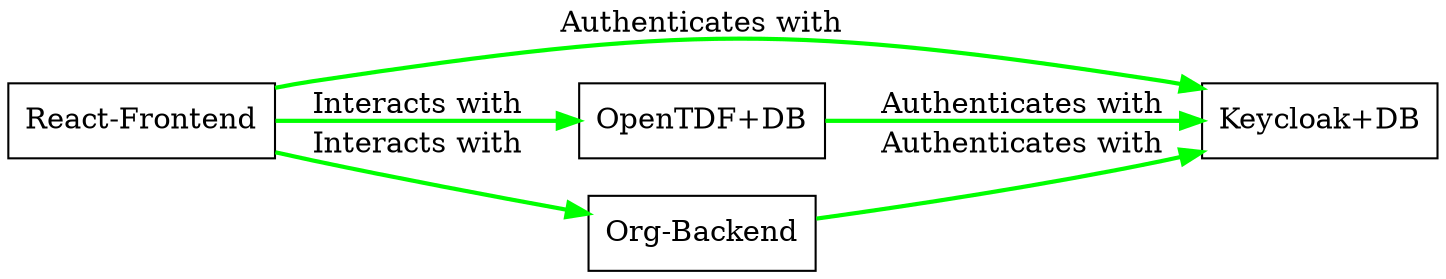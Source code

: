 digraph Architecture {
    rankdir=LR;
    node [shape=box];

    // Components
    Keycloak [label="Keycloak+DB"];
    OpenTDF [label="OpenTDF+DB"];
    OrgBackend [label="Org-Backend"];
    ReactFrontend [label="React-Frontend"];

    // Connections with colors
    OpenTDF -> Keycloak [label="Authenticates with" color=green penwidth=2];
    OrgBackend -> Keycloak [label="Authenticates with" color=green penwidth=2];
    ReactFrontend -> Keycloak [label="Authenticates with" color=green penwidth=2];
    ReactFrontend -> OpenTDF [label="Interacts with" color=green penwidth=2];
    ReactFrontend -> OrgBackend [label="Interacts with" color=green penwidth=2];
}
